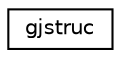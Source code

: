 digraph "Graphical Class Hierarchy"
{
 // INTERACTIVE_SVG=YES
  edge [fontname="Helvetica",fontsize="10",labelfontname="Helvetica",labelfontsize="10"];
  node [fontname="Helvetica",fontsize="10",shape=record];
  rankdir="LR";
  Node0 [label="gjstruc",height=0.2,width=0.4,color="black", fillcolor="white", style="filled",URL="$structgjstruc.html",tooltip="Gauss Jackson Integration structure. "];
}
